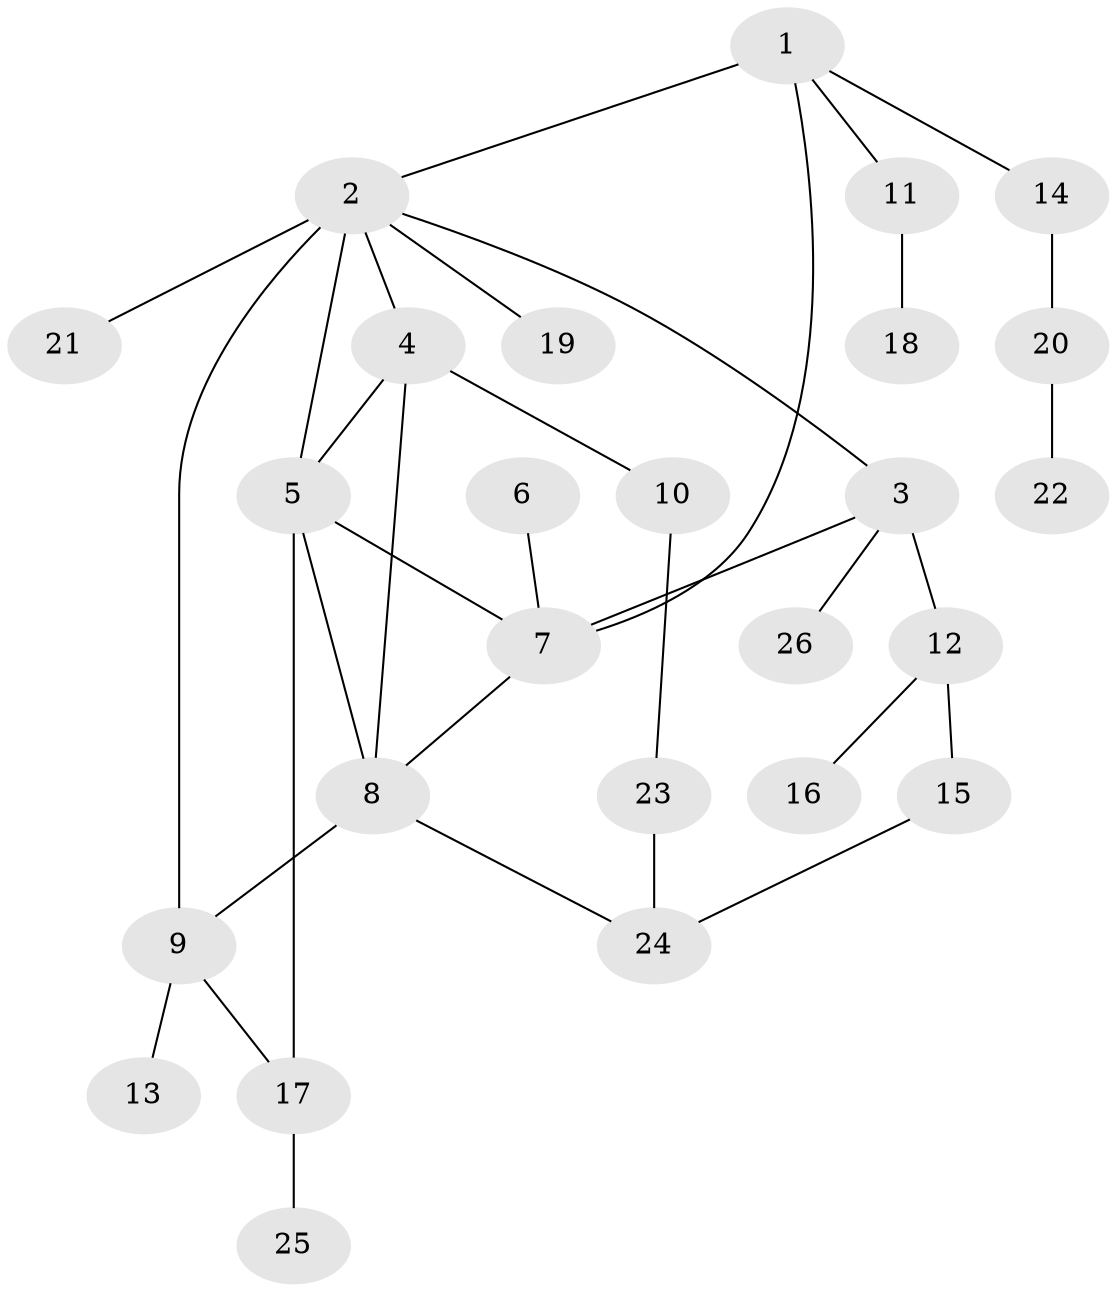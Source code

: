 // original degree distribution, {5: 0.061224489795918366, 6: 0.061224489795918366, 2: 0.30612244897959184, 7: 0.02040816326530612, 4: 0.04081632653061224, 8: 0.02040816326530612, 1: 0.3877551020408163, 3: 0.10204081632653061}
// Generated by graph-tools (version 1.1) at 2025/43/03/06/25 01:43:20]
// undirected, 26 vertices, 34 edges
graph export_dot {
graph [start="1"]
  node [color=gray90,style=filled];
  1;
  2;
  3;
  4;
  5;
  6;
  7;
  8;
  9;
  10;
  11;
  12;
  13;
  14;
  15;
  16;
  17;
  18;
  19;
  20;
  21;
  22;
  23;
  24;
  25;
  26;
  1 -- 2 [weight=1.0];
  1 -- 7 [weight=2.0];
  1 -- 11 [weight=1.0];
  1 -- 14 [weight=1.0];
  2 -- 3 [weight=1.0];
  2 -- 4 [weight=1.0];
  2 -- 5 [weight=1.0];
  2 -- 9 [weight=2.0];
  2 -- 19 [weight=1.0];
  2 -- 21 [weight=1.0];
  3 -- 7 [weight=1.0];
  3 -- 12 [weight=1.0];
  3 -- 26 [weight=1.0];
  4 -- 5 [weight=1.0];
  4 -- 8 [weight=1.0];
  4 -- 10 [weight=1.0];
  5 -- 7 [weight=1.0];
  5 -- 8 [weight=1.0];
  5 -- 17 [weight=1.0];
  6 -- 7 [weight=1.0];
  7 -- 8 [weight=1.0];
  8 -- 9 [weight=3.0];
  8 -- 24 [weight=1.0];
  9 -- 13 [weight=1.0];
  9 -- 17 [weight=1.0];
  10 -- 23 [weight=1.0];
  11 -- 18 [weight=1.0];
  12 -- 15 [weight=1.0];
  12 -- 16 [weight=1.0];
  14 -- 20 [weight=1.0];
  15 -- 24 [weight=1.0];
  17 -- 25 [weight=1.0];
  20 -- 22 [weight=1.0];
  23 -- 24 [weight=1.0];
}
